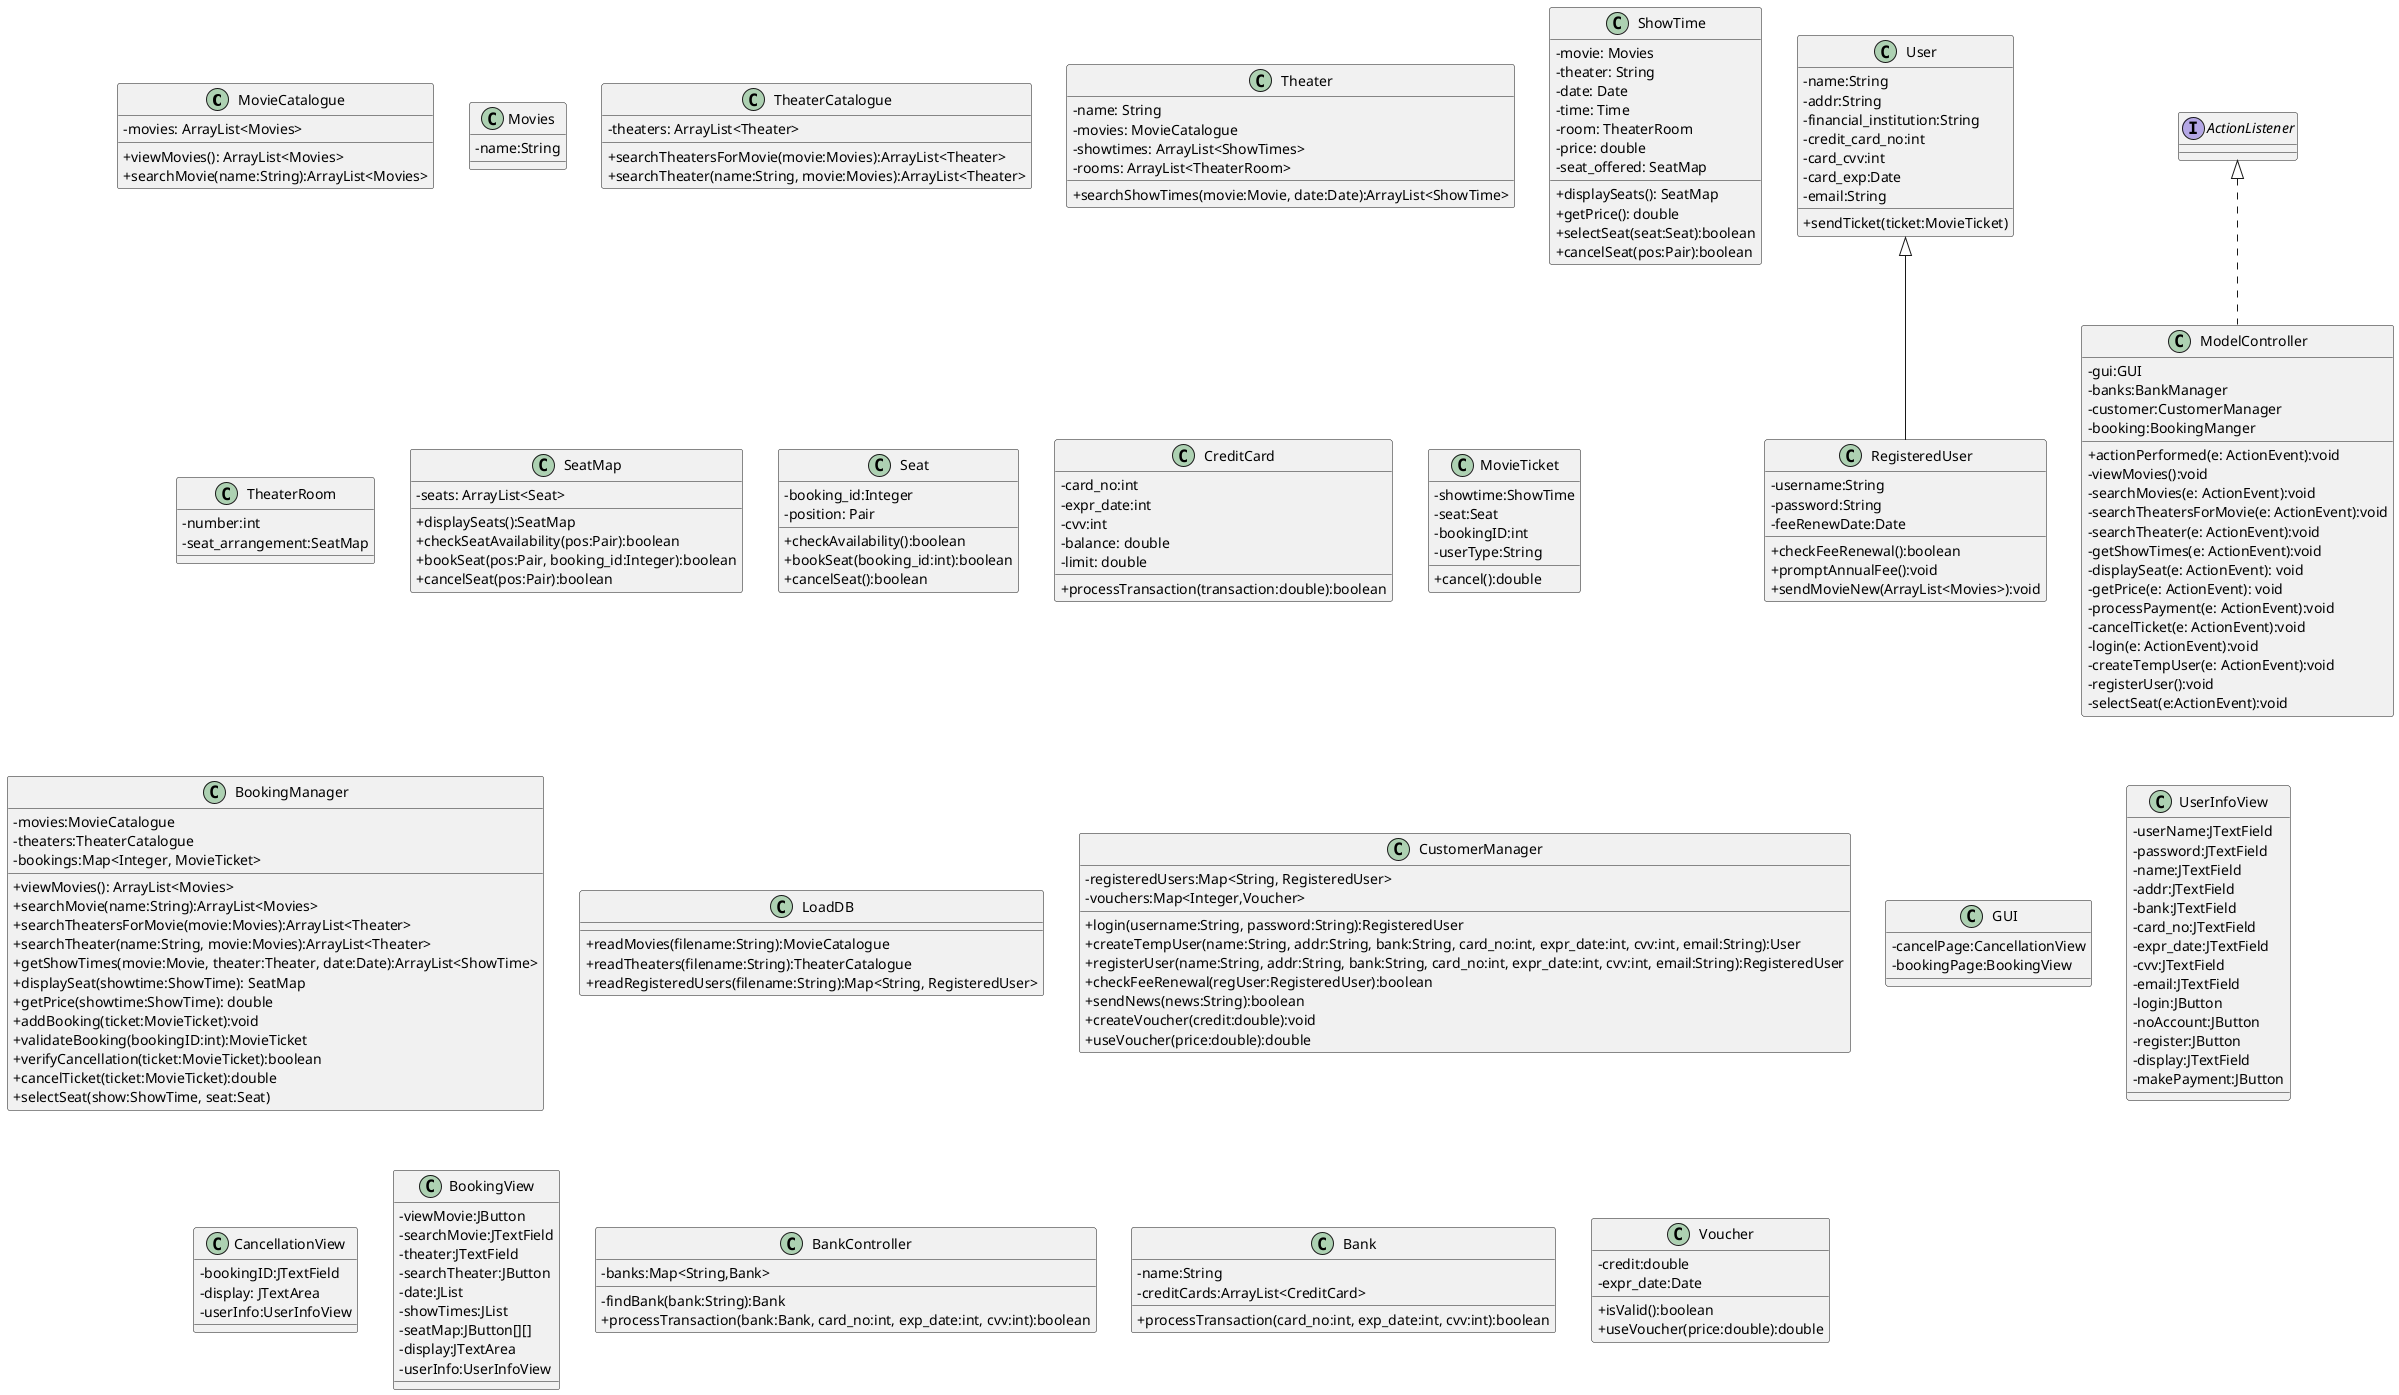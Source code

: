 @startuml 

skinparam classAttributeIconSize 0

class MovieCatalogue {
    - movies: ArrayList<Movies>
    + viewMovies(): ArrayList<Movies>
    + searchMovie(name:String):ArrayList<Movies>
}

class Movies {
    - name:String
}

class TheaterCatalogue {
    - theaters: ArrayList<Theater>
    + searchTheatersForMovie(movie:Movies):ArrayList<Theater>
    + searchTheater(name:String, movie:Movies):ArrayList<Theater>
}

class Theater {
    - name: String 
    - movies: MovieCatalogue 
    - showtimes: ArrayList<ShowTimes>
    - rooms: ArrayList<TheaterRoom>
    + searchShowTimes(movie:Movie, date:Date):ArrayList<ShowTime>
}

class ShowTime {
    - movie: Movies
    - theater: String
    - date: Date
    - time: Time
    - room: TheaterRoom
    - price: double
    - seat_offered: SeatMap
    + displaySeats(): SeatMap
    + getPrice(): double
    + selectSeat(seat:Seat):boolean
    + cancelSeat(pos:Pair):boolean
}

class TheaterRoom {
    - number:int
    - seat_arrangement:SeatMap
}

class SeatMap {
    - seats: ArrayList<Seat>
    + displaySeats():SeatMap
    + checkSeatAvailability(pos:Pair):boolean
    + bookSeat(pos:Pair, booking_id:Integer):boolean
    + cancelSeat(pos:Pair):boolean
}

class Seat {
    - booking_id:Integer
    - position: Pair
    + checkAvailability():boolean
    + bookSeat(booking_id:int):boolean
    + cancelSeat():boolean
}

class User {
    - name:String 
    - addr:String
    - financial_institution:String
    - credit_card_no:int
    - card_cvv:int
    - card_exp:Date
    - email:String
    + sendTicket(ticket:MovieTicket)
}

class RegisteredUser extends User {
    - username:String
    - password:String
    - feeRenewDate:Date
    + checkFeeRenewal():boolean
    + promptAnnualFee():void
    + sendMovieNew(ArrayList<Movies>):void
}

class CreditCard {
    - card_no:int 
    - expr_date:int
    - cvv:int 
    - balance: double
    - limit: double
 	+ processTransaction(transaction:double):boolean
}

class MovieTicket {
    - showtime:ShowTime 
    - seat:Seat
    - bookingID:int
    - userType:String
    + cancel():double
}

class BookingManager {
    - movies:MovieCatalogue
    - theaters:TheaterCatalogue
    - bookings:Map<Integer, MovieTicket> 
    + viewMovies(): ArrayList<Movies>
    + searchMovie(name:String):ArrayList<Movies>
    + searchTheatersForMovie(movie:Movies):ArrayList<Theater>
    + searchTheater(name:String, movie:Movies):ArrayList<Theater>
    + getShowTimes(movie:Movie, theater:Theater, date:Date):ArrayList<ShowTime>
    + displaySeat(showtime:ShowTime): SeatMap
    + getPrice(showtime:ShowTime): double
    + addBooking(ticket:MovieTicket):void
    + validateBooking(bookingID:int):MovieTicket
    + verifyCancellation(ticket:MovieTicket):boolean
    + cancelTicket(ticket:MovieTicket):double
    + selectSeat(show:ShowTime, seat:Seat)
}

class LoadDB {
    + readMovies(filename:String):MovieCatalogue
    + readTheaters(filename:String):TheaterCatalogue
    + readRegisteredUsers(filename:String):Map<String, RegisteredUser>
}

class CustomerManager {
    - registeredUsers:Map<String, RegisteredUser>
    - vouchers:Map<Integer,Voucher>
    + login(username:String, password:String):RegisteredUser
    + createTempUser(name:String, addr:String, bank:String, card_no:int, expr_date:int, cvv:int, email:String):User
    + registerUser(name:String, addr:String, bank:String, card_no:int, expr_date:int, cvv:int, email:String):RegisteredUser
    + checkFeeRenewal(regUser:RegisteredUser):boolean
    + sendNews(news:String):boolean
    + createVoucher(credit:double):void
    + useVoucher(price:double):double
}

class ModelController implements ActionListener {
	- gui:GUI
	- banks:BankManager
	- customer:CustomerManager
	- booking:BookingManger
	+ actionPerformed(e: ActionEvent):void
	- viewMovies():void
	- searchMovies(e: ActionEvent):void
    - searchTheatersForMovie(e: ActionEvent):void
    - searchTheater(e: ActionEvent):void
    - getShowTimes(e: ActionEvent):void
    - displaySeat(e: ActionEvent): void
    - getPrice(e: ActionEvent): void
    - processPayment(e: ActionEvent):void
    - cancelTicket(e: ActionEvent):void
    - login(e: ActionEvent):void
    - createTempUser(e: ActionEvent):void
    - registerUser():void
    - selectSeat(e:ActionEvent):void
}

class GUI {
	- cancelPage:CancellationView
	- bookingPage:BookingView
}

class UserInfoView {
	- userName:JTextField
	- password:JTextField
	- name:JTextField
	- addr:JTextField
	- bank:JTextField
	- card_no:JTextField
	- expr_date:JTextField
	- cvv:JTextField
	- email:JTextField
	- login:JButton
	- noAccount:JButton
	- register:JButton
	- display:JTextField
	- makePayment:JButton
}

class CancellationView {
	- bookingID:JTextField
	- display: JTextArea
	- userInfo:UserInfoView
}

class BookingView {
	- viewMovie:JButton
	- searchMovie:JTextField
	- theater:JTextField
	- searchTheater:JButton
	- date:JList
	- showTimes:JList
	- seatMap:JButton[][]
	- display:JTextArea
	- userInfo:UserInfoView
}

class BankController {
	- banks:Map<String,Bank>
	- findBank(bank:String):Bank
	+ processTransaction(bank:Bank, card_no:int, exp_date:int, cvv:int):boolean
}

class Bank {
	- name:String
	- creditCards:ArrayList<CreditCard>
	+ processTransaction(card_no:int, exp_date:int, cvv:int):boolean
}

class Voucher {
	- credit:double
	- expr_date:Date
	+ isValid():boolean
	+ useVoucher(price:double):double
}
@enduml 